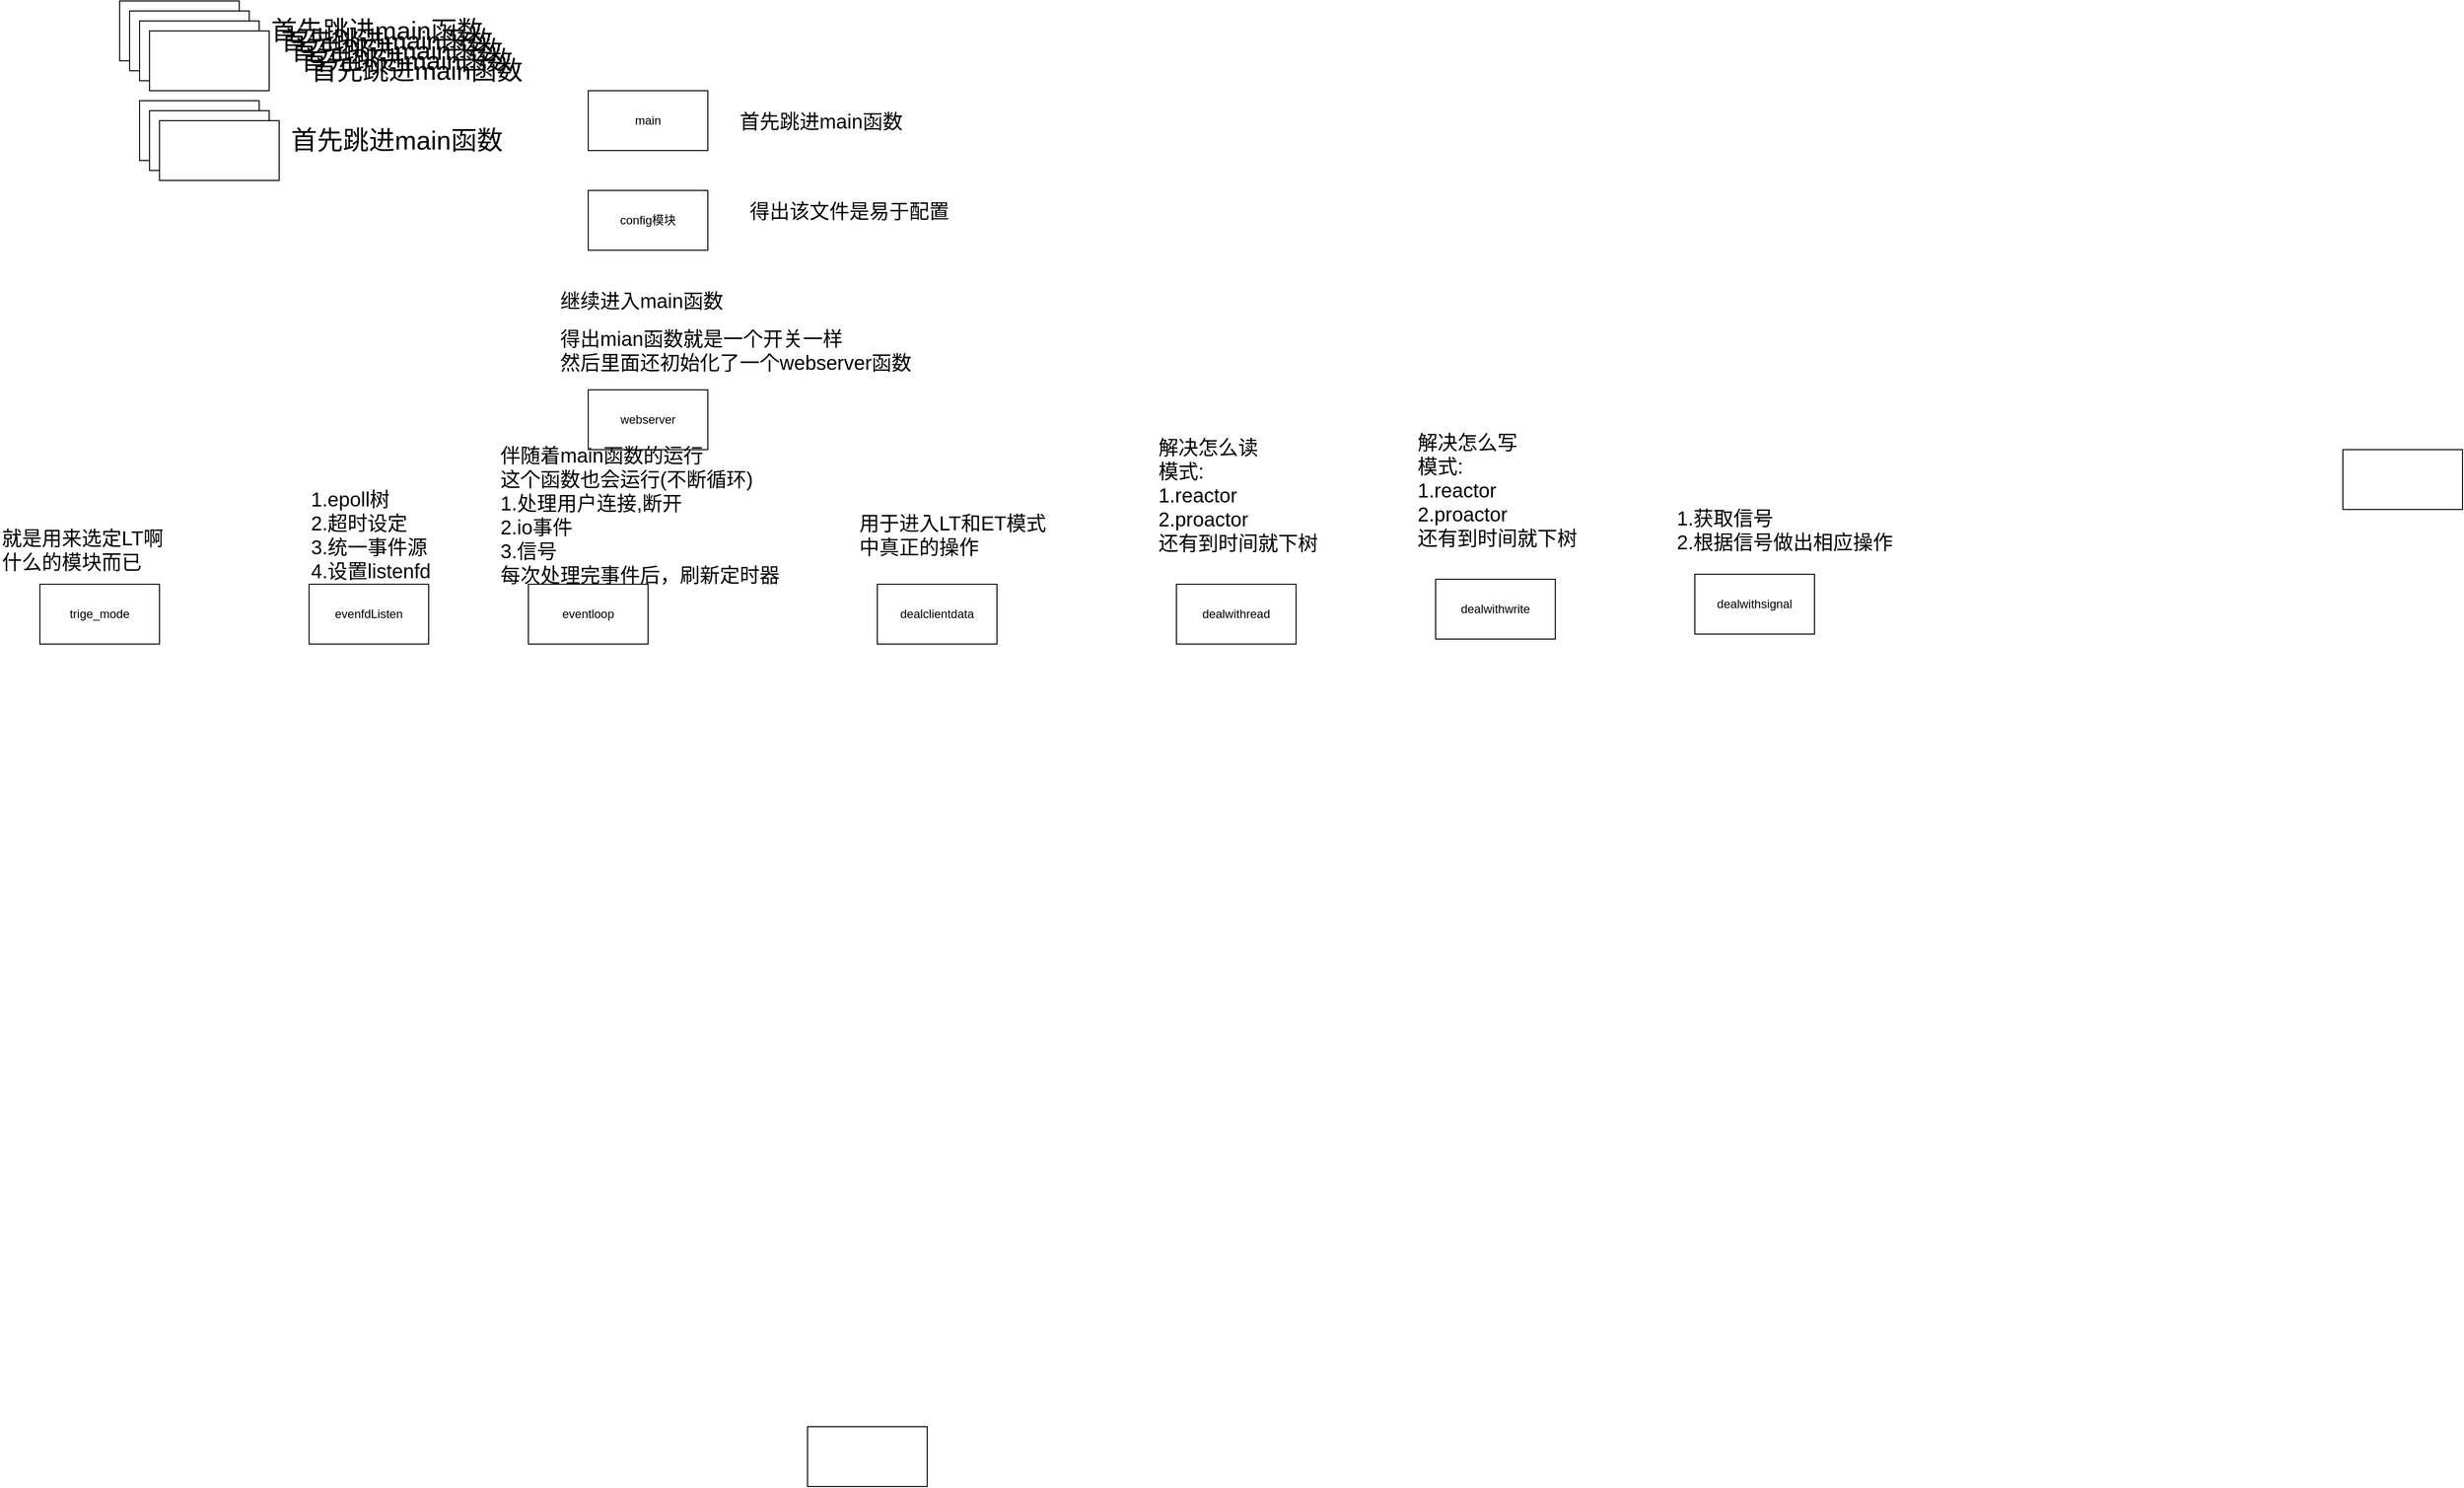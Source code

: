 <mxfile>
    <diagram id="-9LdkB6BGpCHB9lK342g" name="第 1 页">
        <mxGraphModel dx="3302" dy="1254" grid="1" gridSize="10" guides="1" tooltips="1" connect="1" arrows="1" fold="1" page="1" pageScale="1" pageWidth="1200" pageHeight="1920" background="#FFFFFF" math="0" shadow="0">
            <root>
                <mxCell id="0"/>
                <mxCell id="1" parent="0"/>
                <mxCell id="2" value="" style="whiteSpace=wrap;html=1;" vertex="1" parent="1">
                    <mxGeometry x="130" y="120" width="120" height="60" as="geometry"/>
                </mxCell>
                <mxCell id="3" value="" style="whiteSpace=wrap;html=1;" vertex="1" parent="1">
                    <mxGeometry x="140" y="130" width="120" height="60" as="geometry"/>
                </mxCell>
                <mxCell id="4" value="" style="whiteSpace=wrap;html=1;" vertex="1" parent="1">
                    <mxGeometry x="150" y="140" width="120" height="60" as="geometry"/>
                </mxCell>
                <mxCell id="5" value="trige_mode" style="whiteSpace=wrap;html=1;" vertex="1" parent="1">
                    <mxGeometry x="30" y="605" width="120" height="60" as="geometry"/>
                </mxCell>
                <mxCell id="6" value="" style="whiteSpace=wrap;html=1;" vertex="1" parent="1">
                    <mxGeometry x="800" y="1450" width="120" height="60" as="geometry"/>
                </mxCell>
                <mxCell id="7" value="webserver" style="whiteSpace=wrap;html=1;" vertex="1" parent="1">
                    <mxGeometry x="580" y="410" width="120" height="60" as="geometry"/>
                </mxCell>
                <mxCell id="8" value="main" style="whiteSpace=wrap;html=1;" vertex="1" parent="1">
                    <mxGeometry x="580" y="110" width="120" height="60" as="geometry"/>
                </mxCell>
                <mxCell id="9" value="" style="whiteSpace=wrap;html=1;" vertex="1" parent="1">
                    <mxGeometry x="110" y="20" width="120" height="60" as="geometry"/>
                </mxCell>
                <mxCell id="10" value="" style="whiteSpace=wrap;html=1;" vertex="1" parent="1">
                    <mxGeometry x="120" y="30" width="120" height="60" as="geometry"/>
                </mxCell>
                <mxCell id="11" value="" style="whiteSpace=wrap;html=1;" vertex="1" parent="1">
                    <mxGeometry x="130" y="40" width="120" height="60" as="geometry"/>
                </mxCell>
                <mxCell id="12" value="" style="whiteSpace=wrap;html=1;" vertex="1" parent="1">
                    <mxGeometry x="140" y="50" width="120" height="60" as="geometry"/>
                </mxCell>
                <mxCell id="13" value="dealwithread" style="whiteSpace=wrap;html=1;" vertex="1" parent="1">
                    <mxGeometry x="1170" y="605" width="120" height="60" as="geometry"/>
                </mxCell>
                <mxCell id="14" value="dealclientdata" style="whiteSpace=wrap;html=1;" vertex="1" parent="1">
                    <mxGeometry x="870" y="605" width="120" height="60" as="geometry"/>
                </mxCell>
                <mxCell id="15" value="" style="whiteSpace=wrap;html=1;" vertex="1" parent="1">
                    <mxGeometry x="2340" y="470" width="120" height="60" as="geometry"/>
                </mxCell>
                <mxCell id="16" value="首先跳进main函数" style="text;html=1;align=left;verticalAlign=middle;resizable=0;points=[];autosize=1;strokeColor=none;fillColor=none;fontColor=#000000;fontSize=20;strokeWidth=1;perimeterSpacing=1;" vertex="1" parent="1">
                    <mxGeometry x="730" y="125" width="180" height="30" as="geometry"/>
                </mxCell>
                <mxCell id="17" value="config模块" style="whiteSpace=wrap;html=1;" vertex="1" parent="1">
                    <mxGeometry x="580" y="210" width="120" height="60" as="geometry"/>
                </mxCell>
                <mxCell id="18" value="首先跳进main函数" style="text;html=1;align=left;verticalAlign=middle;resizable=0;points=[];autosize=1;strokeColor=none;fillColor=none;fontColor=#000000;fontSize=26;strokeWidth=1;perimeterSpacing=1;" vertex="1" parent="1">
                    <mxGeometry x="260" y="30" width="230" height="40" as="geometry"/>
                </mxCell>
                <mxCell id="19" value="首先跳进main函数" style="text;html=1;align=left;verticalAlign=middle;resizable=0;points=[];autosize=1;strokeColor=none;fillColor=none;fontColor=#000000;fontSize=26;strokeWidth=1;perimeterSpacing=1;" vertex="1" parent="1">
                    <mxGeometry x="270" y="40" width="230" height="40" as="geometry"/>
                </mxCell>
                <mxCell id="20" value="首先跳进main函数" style="text;html=1;align=left;verticalAlign=middle;resizable=0;points=[];autosize=1;strokeColor=none;fillColor=none;fontColor=#000000;fontSize=26;strokeWidth=1;perimeterSpacing=1;" vertex="1" parent="1">
                    <mxGeometry x="280" y="50" width="230" height="40" as="geometry"/>
                </mxCell>
                <mxCell id="21" value="首先跳进main函数" style="text;html=1;align=left;verticalAlign=middle;resizable=0;points=[];autosize=1;strokeColor=none;fillColor=none;fontColor=#000000;fontSize=26;strokeWidth=1;perimeterSpacing=1;" vertex="1" parent="1">
                    <mxGeometry x="290" y="60" width="230" height="40" as="geometry"/>
                </mxCell>
                <mxCell id="22" value="首先跳进main函数" style="text;html=1;align=left;verticalAlign=middle;resizable=0;points=[];autosize=1;strokeColor=none;fillColor=none;fontColor=#000000;fontSize=26;strokeWidth=1;perimeterSpacing=1;" vertex="1" parent="1">
                    <mxGeometry x="300" y="70" width="230" height="40" as="geometry"/>
                </mxCell>
                <mxCell id="23" value="首先跳进main函数" style="text;html=1;align=left;verticalAlign=middle;resizable=0;points=[];autosize=1;strokeColor=none;fillColor=none;fontColor=#000000;fontSize=26;strokeWidth=1;perimeterSpacing=1;" vertex="1" parent="1">
                    <mxGeometry x="280" y="140" width="230" height="40" as="geometry"/>
                </mxCell>
                <mxCell id="24" value="得出该文件是易于配置&lt;br style=&quot;font-size: 20px;&quot;&gt;" style="text;html=1;align=left;verticalAlign=middle;resizable=0;points=[];autosize=1;strokeColor=none;fillColor=none;fontColor=#000000;fontSize=20;strokeWidth=1;perimeterSpacing=1;" vertex="1" parent="1">
                    <mxGeometry x="740" y="215" width="220" height="30" as="geometry"/>
                </mxCell>
                <mxCell id="26" value="继续进入main函数" style="text;html=1;align=left;verticalAlign=middle;resizable=0;points=[];autosize=1;strokeColor=none;fillColor=none;fontColor=#000000;fontSize=20;strokeWidth=1;perimeterSpacing=1;" vertex="1" parent="1">
                    <mxGeometry x="550" y="305" width="180" height="30" as="geometry"/>
                </mxCell>
                <mxCell id="27" value="得出mian函数就是一个开关一样&lt;br&gt;然后里面还初始化了一个webserver函数" style="text;html=1;align=left;verticalAlign=middle;resizable=0;points=[];autosize=1;strokeColor=none;fillColor=none;fontColor=#000000;fontSize=20;strokeWidth=1;perimeterSpacing=1;" vertex="1" parent="1">
                    <mxGeometry x="550" y="345" width="370" height="50" as="geometry"/>
                </mxCell>
                <mxCell id="28" value="就是用来选定LT啊&lt;br&gt;什么的模块而已" style="text;html=1;align=left;verticalAlign=middle;resizable=0;points=[];autosize=1;strokeColor=none;fillColor=none;fontColor=#000000;fontSize=20;strokeWidth=1;perimeterSpacing=1;" vertex="1" parent="1">
                    <mxGeometry x="-10" y="545" width="180" height="50" as="geometry"/>
                </mxCell>
                <mxCell id="29" value="&lt;font style=&quot;font-size: 12px&quot;&gt;evenfdListen&lt;/font&gt;" style="whiteSpace=wrap;html=1;" vertex="1" parent="1">
                    <mxGeometry x="300" y="605" width="120" height="60" as="geometry"/>
                </mxCell>
                <mxCell id="30" value="1.epoll树&lt;br&gt;2.超时设定&lt;br&gt;3.统一事件源&lt;br&gt;4.设置listenfd" style="text;html=1;align=left;verticalAlign=middle;resizable=0;points=[];autosize=1;strokeColor=none;fillColor=none;fontColor=#000000;fontSize=20;strokeWidth=1;perimeterSpacing=1;" vertex="1" parent="1">
                    <mxGeometry x="300" y="505" width="140" height="100" as="geometry"/>
                </mxCell>
                <mxCell id="31" value="&lt;font style=&quot;font-size: 12px&quot;&gt;eventloop&lt;/font&gt;" style="whiteSpace=wrap;html=1;" vertex="1" parent="1">
                    <mxGeometry x="520" y="605" width="120" height="60" as="geometry"/>
                </mxCell>
                <mxCell id="32" value="伴随着main函数的运行&lt;br&gt;这个函数也会运行(不断循环)&lt;br&gt;1.处理用户连接,断开&lt;br&gt;2.io事件&lt;br&gt;3.信号&lt;br&gt;每次处理完事件后，刷新定时器" style="text;html=1;align=left;verticalAlign=middle;resizable=0;points=[];autosize=1;strokeColor=none;fillColor=none;fontColor=#000000;fontSize=20;strokeWidth=1;perimeterSpacing=1;" vertex="1" parent="1">
                    <mxGeometry x="490" y="460" width="300" height="150" as="geometry"/>
                </mxCell>
                <mxCell id="33" value="用于进入LT和ET模式&lt;br&gt;中真正的操作" style="text;html=1;align=left;verticalAlign=middle;resizable=0;points=[];autosize=1;strokeColor=none;fillColor=none;fontColor=#000000;fontSize=20;strokeWidth=1;perimeterSpacing=1;" vertex="1" parent="1">
                    <mxGeometry x="850" y="530" width="200" height="50" as="geometry"/>
                </mxCell>
                <mxCell id="34" value="解决怎么读&lt;br&gt;模式:&lt;br&gt;1.reactor&lt;br&gt;2.proactor&lt;br&gt;还有到时间就下树" style="text;html=1;align=left;verticalAlign=middle;resizable=0;points=[];autosize=1;strokeColor=none;fillColor=none;fontColor=#000000;fontSize=20;strokeWidth=1;perimeterSpacing=1;" vertex="1" parent="1">
                    <mxGeometry x="1150" y="455" width="180" height="120" as="geometry"/>
                </mxCell>
                <mxCell id="35" value="dealwithwrite" style="whiteSpace=wrap;html=1;" vertex="1" parent="1">
                    <mxGeometry x="1430" y="600" width="120" height="60" as="geometry"/>
                </mxCell>
                <mxCell id="36" value="解决怎么写&lt;br&gt;模式:&lt;br&gt;1.reactor&lt;br&gt;2.proactor&lt;br&gt;还有到时间就下树" style="text;html=1;align=left;verticalAlign=middle;resizable=0;points=[];autosize=1;strokeColor=none;fillColor=none;fontColor=#000000;fontSize=20;strokeWidth=1;perimeterSpacing=1;" vertex="1" parent="1">
                    <mxGeometry x="1410" y="450" width="180" height="120" as="geometry"/>
                </mxCell>
                <mxCell id="37" value="dealwithsignal" style="whiteSpace=wrap;html=1;" vertex="1" parent="1">
                    <mxGeometry x="1690" y="595" width="120" height="60" as="geometry"/>
                </mxCell>
                <mxCell id="38" value="1.获取信号&lt;br&gt;2.根据信号做出相应操作" style="text;html=1;align=left;verticalAlign=middle;resizable=0;points=[];autosize=1;strokeColor=none;fillColor=none;fontColor=#000000;fontSize=20;strokeWidth=1;perimeterSpacing=1;" vertex="1" parent="1">
                    <mxGeometry x="1670" y="525" width="230" height="50" as="geometry"/>
                </mxCell>
            </root>
        </mxGraphModel>
    </diagram>
</mxfile>